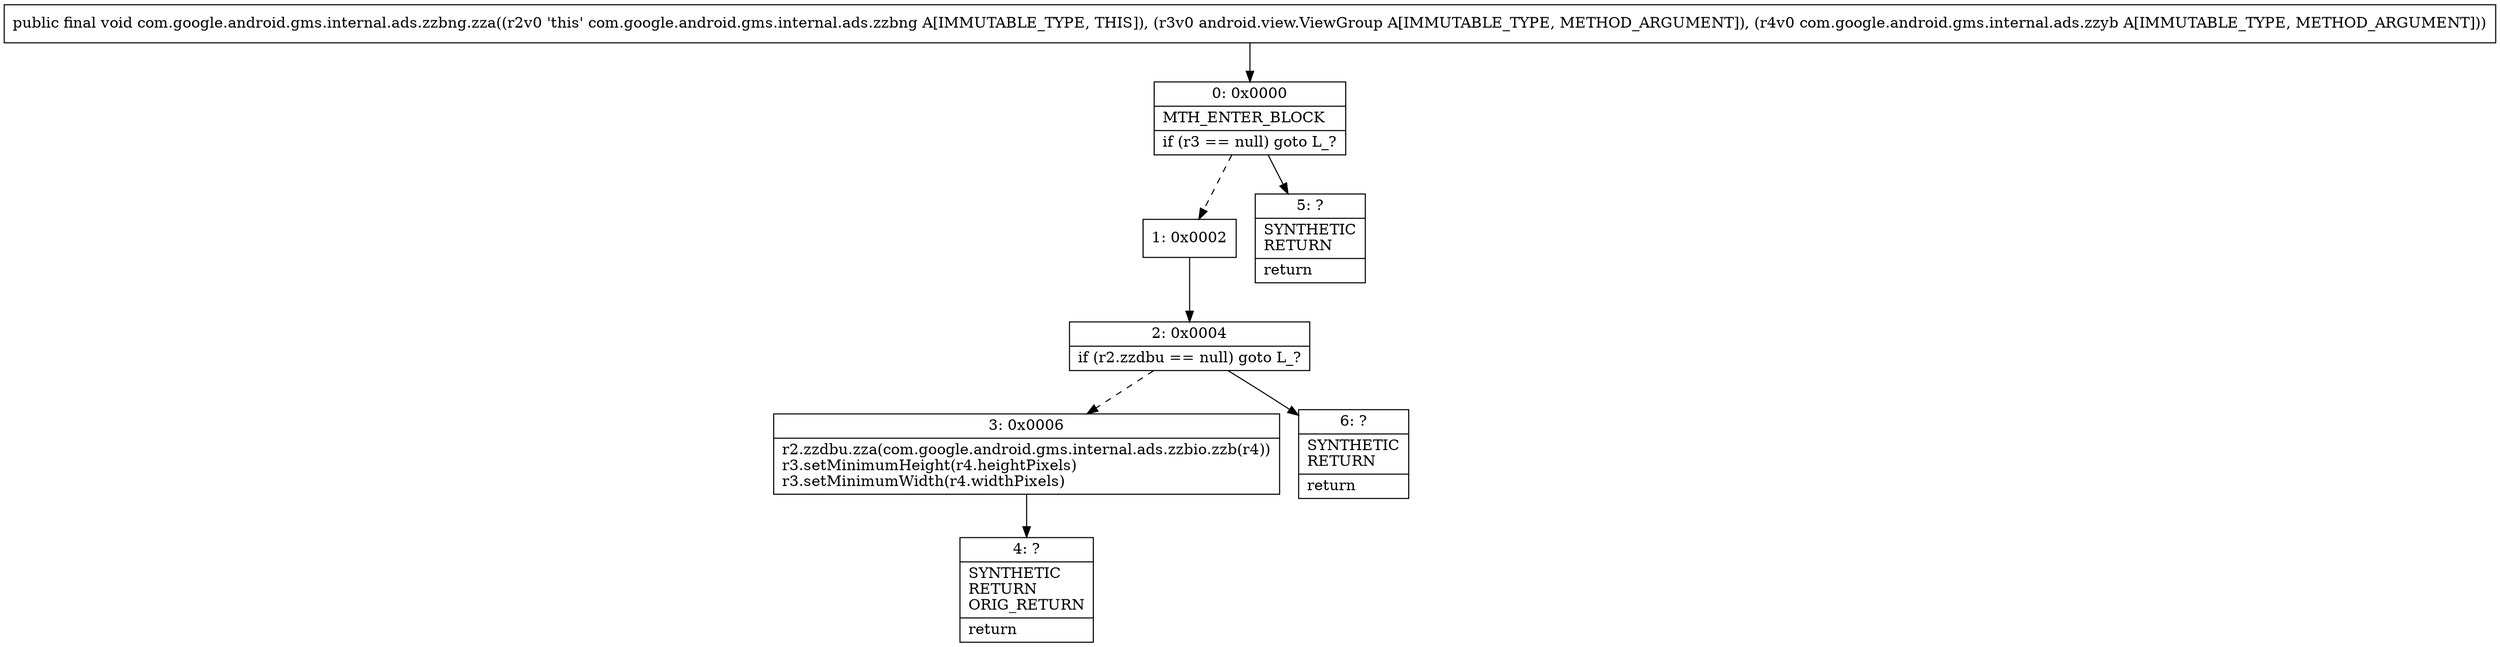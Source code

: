 digraph "CFG forcom.google.android.gms.internal.ads.zzbng.zza(Landroid\/view\/ViewGroup;Lcom\/google\/android\/gms\/internal\/ads\/zzyb;)V" {
Node_0 [shape=record,label="{0\:\ 0x0000|MTH_ENTER_BLOCK\l|if (r3 == null) goto L_?\l}"];
Node_1 [shape=record,label="{1\:\ 0x0002}"];
Node_2 [shape=record,label="{2\:\ 0x0004|if (r2.zzdbu == null) goto L_?\l}"];
Node_3 [shape=record,label="{3\:\ 0x0006|r2.zzdbu.zza(com.google.android.gms.internal.ads.zzbio.zzb(r4))\lr3.setMinimumHeight(r4.heightPixels)\lr3.setMinimumWidth(r4.widthPixels)\l}"];
Node_4 [shape=record,label="{4\:\ ?|SYNTHETIC\lRETURN\lORIG_RETURN\l|return\l}"];
Node_5 [shape=record,label="{5\:\ ?|SYNTHETIC\lRETURN\l|return\l}"];
Node_6 [shape=record,label="{6\:\ ?|SYNTHETIC\lRETURN\l|return\l}"];
MethodNode[shape=record,label="{public final void com.google.android.gms.internal.ads.zzbng.zza((r2v0 'this' com.google.android.gms.internal.ads.zzbng A[IMMUTABLE_TYPE, THIS]), (r3v0 android.view.ViewGroup A[IMMUTABLE_TYPE, METHOD_ARGUMENT]), (r4v0 com.google.android.gms.internal.ads.zzyb A[IMMUTABLE_TYPE, METHOD_ARGUMENT])) }"];
MethodNode -> Node_0;
Node_0 -> Node_1[style=dashed];
Node_0 -> Node_5;
Node_1 -> Node_2;
Node_2 -> Node_3[style=dashed];
Node_2 -> Node_6;
Node_3 -> Node_4;
}

